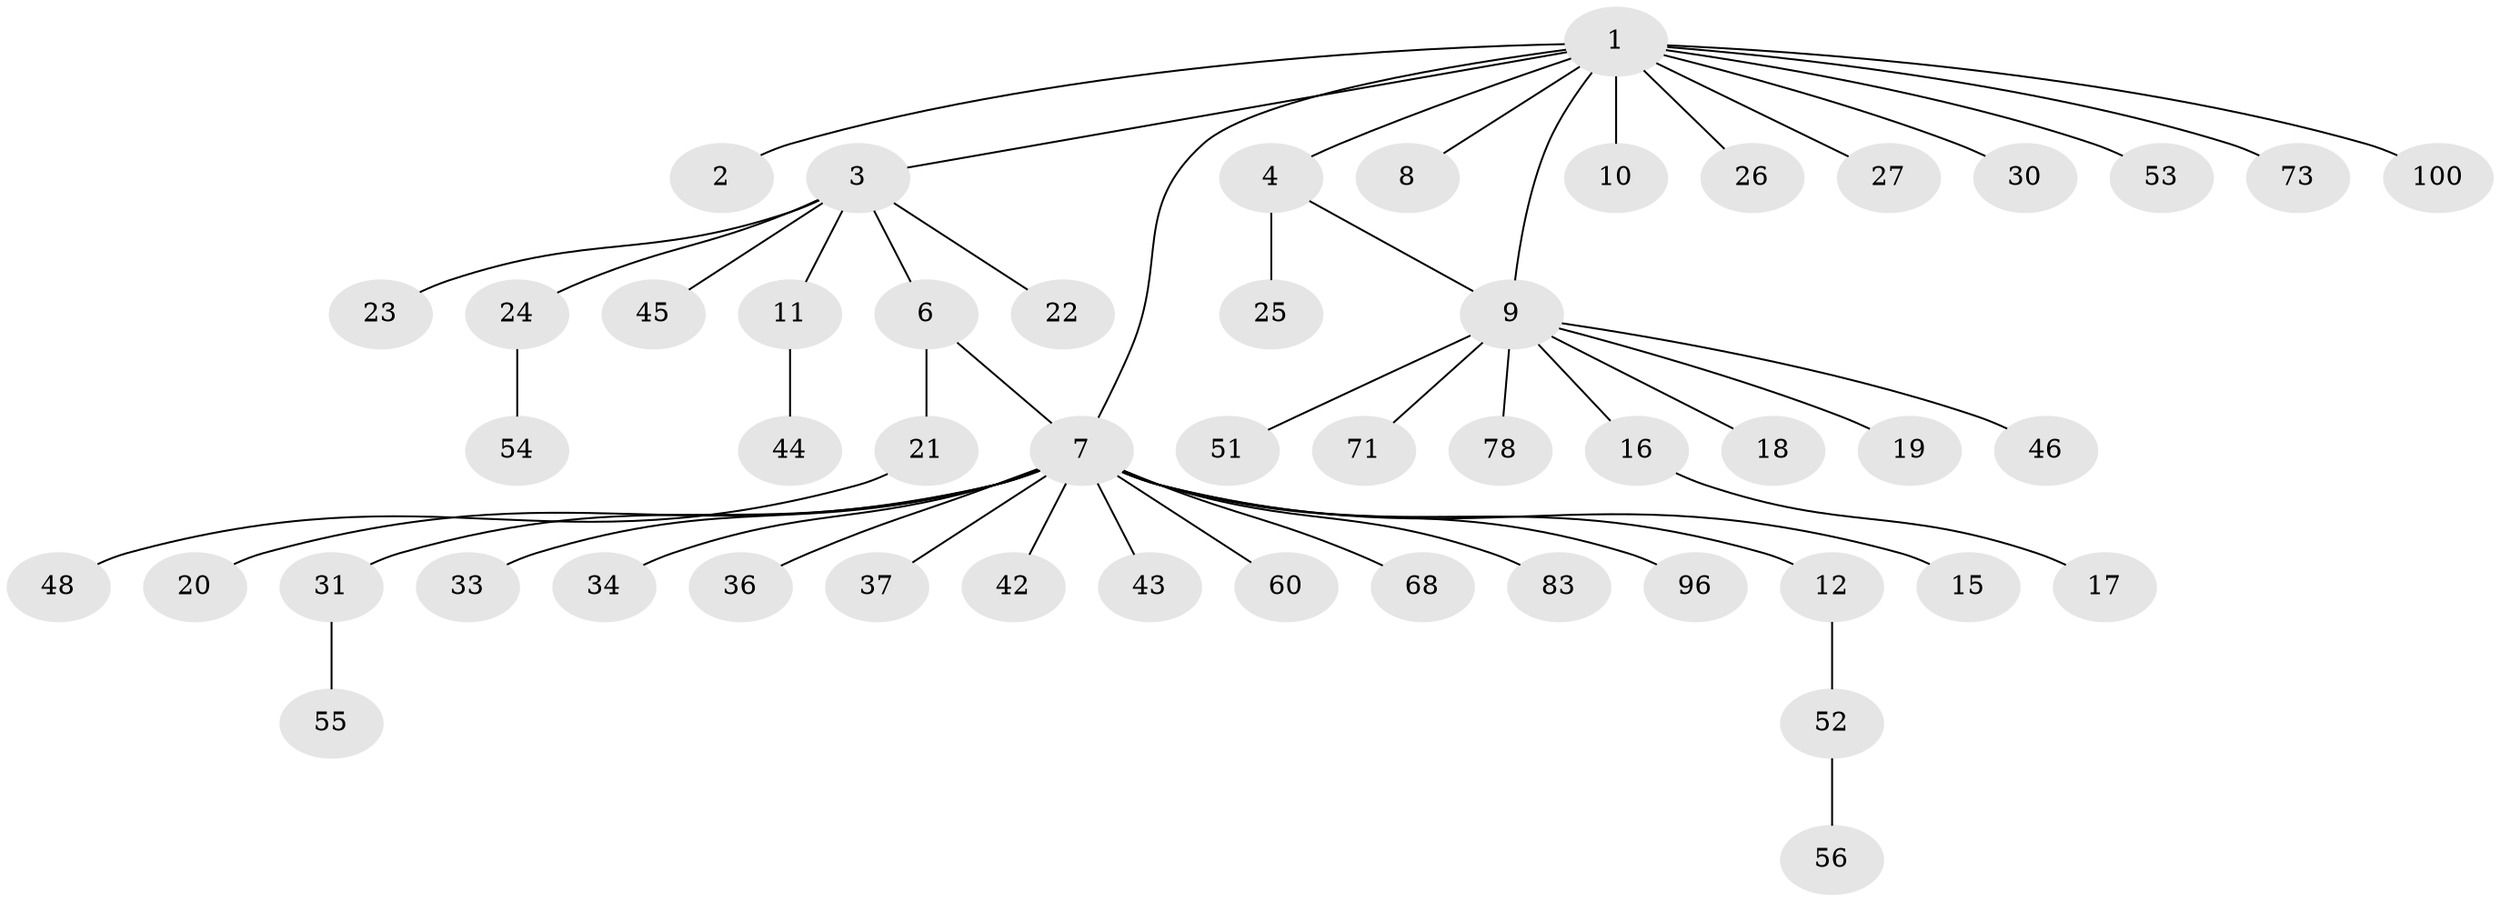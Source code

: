 // original degree distribution, {13: 0.009900990099009901, 1: 0.6336633663366337, 7: 0.019801980198019802, 5: 0.04950495049504951, 2: 0.18811881188118812, 8: 0.009900990099009901, 11: 0.009900990099009901, 9: 0.009900990099009901, 3: 0.039603960396039604, 4: 0.0297029702970297}
// Generated by graph-tools (version 1.1) at 2025/14/03/09/25 04:14:42]
// undirected, 50 vertices, 51 edges
graph export_dot {
graph [start="1"]
  node [color=gray90,style=filled];
  1;
  2;
  3;
  4 [super="+5+61+62"];
  6 [super="+29+77+88+32"];
  7 [super="+13+14"];
  8;
  9;
  10;
  11 [super="+99"];
  12 [super="+41+59+86+92+58"];
  15;
  16 [super="+64"];
  17;
  18;
  19 [super="+28"];
  20 [super="+94"];
  21 [super="+75"];
  22 [super="+85"];
  23 [super="+57+66+87"];
  24 [super="+38"];
  25 [super="+35"];
  26;
  27 [super="+81"];
  30;
  31 [super="+50+82+39"];
  33;
  34;
  36;
  37;
  42;
  43;
  44;
  45 [super="+101"];
  46;
  48;
  51;
  52;
  53 [super="+80"];
  54;
  55 [super="+69"];
  56;
  60;
  68;
  71;
  73;
  78;
  83;
  96;
  100;
  1 -- 2;
  1 -- 3;
  1 -- 4;
  1 -- 8;
  1 -- 9;
  1 -- 10;
  1 -- 26;
  1 -- 27;
  1 -- 30;
  1 -- 53;
  1 -- 73;
  1 -- 100;
  1 -- 7;
  3 -- 6;
  3 -- 11;
  3 -- 22;
  3 -- 23;
  3 -- 24;
  3 -- 45;
  4 -- 25;
  4 -- 9;
  6 -- 7;
  6 -- 21;
  7 -- 12;
  7 -- 33;
  7 -- 34;
  7 -- 36;
  7 -- 42;
  7 -- 43;
  7 -- 83;
  7 -- 96;
  7 -- 20;
  7 -- 37;
  7 -- 68;
  7 -- 60;
  7 -- 31;
  7 -- 15;
  9 -- 16;
  9 -- 18;
  9 -- 19;
  9 -- 46;
  9 -- 51;
  9 -- 71;
  9 -- 78;
  11 -- 44;
  12 -- 52;
  16 -- 17;
  21 -- 48;
  24 -- 54;
  31 -- 55;
  52 -- 56;
}
